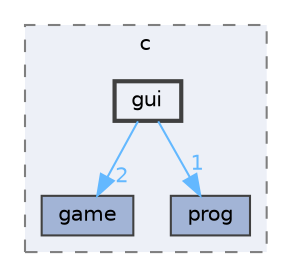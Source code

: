 digraph "src/c/gui"
{
 // LATEX_PDF_SIZE
  bgcolor="transparent";
  edge [fontname=Helvetica,fontsize=10,labelfontname=Helvetica,labelfontsize=10];
  node [fontname=Helvetica,fontsize=10,shape=box,height=0.2,width=0.4];
  compound=true
  subgraph clusterdir_3b19ecf29356981f494745fbef7e56bf {
    graph [ bgcolor="#edf0f7", pencolor="grey50", label="c", fontname=Helvetica,fontsize=10 style="filled,dashed", URL="dir_3b19ecf29356981f494745fbef7e56bf.html",tooltip=""]
  dir_4577e3e26418e81245e5e2782fdb5624 [label="game", fillcolor="#a2b4d6", color="grey25", style="filled", URL="dir_4577e3e26418e81245e5e2782fdb5624.html",tooltip=""];
  dir_f4913f1df357bd2ff70387216a90f557 [label="prog", fillcolor="#a2b4d6", color="grey25", style="filled", URL="dir_f4913f1df357bd2ff70387216a90f557.html",tooltip=""];
  dir_f1392e27fd323dcd4e55bb738c0e23fc [label="gui", fillcolor="#edf0f7", color="grey25", style="filled,bold", URL="dir_f1392e27fd323dcd4e55bb738c0e23fc.html",tooltip=""];
  }
  dir_f1392e27fd323dcd4e55bb738c0e23fc->dir_4577e3e26418e81245e5e2782fdb5624 [headlabel="2", labeldistance=1.5 headhref="dir_000002_000001.html" href="dir_000002_000001.html" color="steelblue1" fontcolor="steelblue1"];
  dir_f1392e27fd323dcd4e55bb738c0e23fc->dir_f4913f1df357bd2ff70387216a90f557 [headlabel="1", labeldistance=1.5 headhref="dir_000002_000003.html" href="dir_000002_000003.html" color="steelblue1" fontcolor="steelblue1"];
}
